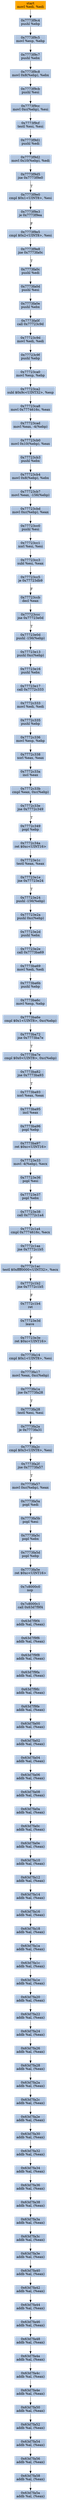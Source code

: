 digraph G {
node[shape=rectangle,style=filled,fillcolor=lightsteelblue,color=lightsteelblue]
bgcolor="transparent"
a0x7773f9c2movl_edi_edi[label="start\nmovl %edi, %edi",color="lightgrey",fillcolor="orange"];
a0x7773f9c4pushl_ebp[label="0x7773f9c4\npushl %ebp"];
a0x7773f9c5movl_esp_ebp[label="0x7773f9c5\nmovl %esp, %ebp"];
a0x7773f9c7pushl_ebx[label="0x7773f9c7\npushl %ebx"];
a0x7773f9c8movl_0x8ebp__ebx[label="0x7773f9c8\nmovl 0x8(%ebp), %ebx"];
a0x7773f9cbpushl_esi[label="0x7773f9cb\npushl %esi"];
a0x7773f9ccmovl_0xcebp__esi[label="0x7773f9cc\nmovl 0xc(%ebp), %esi"];
a0x7773f9cftestl_esi_esi[label="0x7773f9cf\ntestl %esi, %esi"];
a0x7773f9d1pushl_edi[label="0x7773f9d1\npushl %edi"];
a0x7773f9d2movl_0x10ebp__edi[label="0x7773f9d2\nmovl 0x10(%ebp), %edi"];
a0x7773f9d5jne_0x7773f9e0[label="0x7773f9d5\njne 0x7773f9e0"];
a0x7773f9e0cmpl_0x1UINT8_esi[label="0x7773f9e0\ncmpl $0x1<UINT8>, %esi"];
a0x7773f9e3je_0x7773f9ea[label="0x7773f9e3\nje 0x7773f9ea"];
a0x7773f9e5cmpl_0x2UINT8_esi[label="0x7773f9e5\ncmpl $0x2<UINT8>, %esi"];
a0x7773f9e8jne_0x7773fa0c[label="0x7773f9e8\njne 0x7773fa0c"];
a0x7773fa0cpushl_edi[label="0x7773fa0c\npushl %edi"];
a0x7773fa0dpushl_esi[label="0x7773fa0d\npushl %esi"];
a0x7773fa0epushl_ebx[label="0x7773fa0e\npushl %ebx"];
a0x7773fa0fcall_0x77723c9d[label="0x7773fa0f\ncall 0x77723c9d"];
a0x77723c9dmovl_edi_edi[label="0x77723c9d\nmovl %edi, %edi"];
a0x77723c9fpushl_ebp[label="0x77723c9f\npushl %ebp"];
a0x77723ca0movl_esp_ebp[label="0x77723ca0\nmovl %esp, %ebp"];
a0x77723ca2subl_0x9cUINT32_esp[label="0x77723ca2\nsubl $0x9c<UINT32>, %esp"];
a0x77723ca8movl_0x7774616c_eax[label="0x77723ca8\nmovl 0x7774616c, %eax"];
a0x77723cadmovl_eax__4ebp_[label="0x77723cad\nmovl %eax, -4(%ebp)"];
a0x77723cb0movl_0x10ebp__eax[label="0x77723cb0\nmovl 0x10(%ebp), %eax"];
a0x77723cb3pushl_ebx[label="0x77723cb3\npushl %ebx"];
a0x77723cb4movl_0x8ebp__ebx[label="0x77723cb4\nmovl 0x8(%ebp), %ebx"];
a0x77723cb7movl_eax__156ebp_[label="0x77723cb7\nmovl %eax, -156(%ebp)"];
a0x77723cbdmovl_0xcebp__eax[label="0x77723cbd\nmovl 0xc(%ebp), %eax"];
a0x77723cc0pushl_esi[label="0x77723cc0\npushl %esi"];
a0x77723cc1xorl_esi_esi[label="0x77723cc1\nxorl %esi, %esi"];
a0x77723cc3subl_esi_eax[label="0x77723cc3\nsubl %esi, %eax"];
a0x77723cc5je_0x77723db9[label="0x77723cc5\nje 0x77723db9"];
a0x77723ccbdecl_eax[label="0x77723ccb\ndecl %eax"];
a0x77723cccjne_0x77723e0d[label="0x77723ccc\njne 0x77723e0d"];
a0x77723e0dpushl__156ebp_[label="0x77723e0d\npushl -156(%ebp)"];
a0x77723e13pushl_0xcebp_[label="0x77723e13\npushl 0xc(%ebp)"];
a0x77723e16pushl_ebx[label="0x77723e16\npushl %ebx"];
a0x77723e17call_0x7772c333[label="0x77723e17\ncall 0x7772c333"];
a0x7772c333movl_edi_edi[label="0x7772c333\nmovl %edi, %edi"];
a0x7772c335pushl_ebp[label="0x7772c335\npushl %ebp"];
a0x7772c336movl_esp_ebp[label="0x7772c336\nmovl %esp, %ebp"];
a0x7772c338xorl_eax_eax[label="0x7772c338\nxorl %eax, %eax"];
a0x7772c33aincl_eax[label="0x7772c33a\nincl %eax"];
a0x7772c33bcmpl_eax_0xcebp_[label="0x7772c33b\ncmpl %eax, 0xc(%ebp)"];
a0x7772c33ejne_0x7772c349[label="0x7772c33e\njne 0x7772c349"];
a0x7772c349popl_ebp[label="0x7772c349\npopl %ebp"];
a0x7772c34aret_0xcUINT16[label="0x7772c34a\nret $0xc<UINT16>"];
a0x77723e1ctestl_eax_eax[label="0x77723e1c\ntestl %eax, %eax"];
a0x77723e1ejne_0x77723e24[label="0x77723e1e\njne 0x77723e24"];
a0x77723e24pushl__156ebp_[label="0x77723e24\npushl -156(%ebp)"];
a0x77723e2apushl_0xcebp_[label="0x77723e2a\npushl 0xc(%ebp)"];
a0x77723e2dpushl_ebx[label="0x77723e2d\npushl %ebx"];
a0x77723e2ecall_0x7773ba69[label="0x77723e2e\ncall 0x7773ba69"];
a0x7773ba69movl_edi_edi[label="0x7773ba69\nmovl %edi, %edi"];
a0x7773ba6bpushl_ebp[label="0x7773ba6b\npushl %ebp"];
a0x7773ba6cmovl_esp_ebp[label="0x7773ba6c\nmovl %esp, %ebp"];
a0x7773ba6ecmpl_0x1UINT8_0xcebp_[label="0x7773ba6e\ncmpl $0x1<UINT8>, 0xc(%ebp)"];
a0x7773ba72jne_0x7773ba7e[label="0x7773ba72\njne 0x7773ba7e"];
a0x7773ba7ecmpl_0x0UINT8_0xcebp_[label="0x7773ba7e\ncmpl $0x0<UINT8>, 0xc(%ebp)"];
a0x7773ba82jne_0x7773ba93[label="0x7773ba82\njne 0x7773ba93"];
a0x7773ba93xorl_eax_eax[label="0x7773ba93\nxorl %eax, %eax"];
a0x7773ba95incl_eax[label="0x7773ba95\nincl %eax"];
a0x7773ba96popl_ebp[label="0x7773ba96\npopl %ebp"];
a0x7773ba97ret_0xcUINT16[label="0x7773ba97\nret $0xc<UINT16>"];
a0x77723e33movl__4ebp__ecx[label="0x77723e33\nmovl -4(%ebp), %ecx"];
a0x77723e36popl_esi[label="0x77723e36\npopl %esi"];
a0x77723e37popl_ebx[label="0x77723e37\npopl %ebx"];
a0x77723e38call_0x7772c1a4[label="0x77723e38\ncall 0x7772c1a4"];
a0x7772c1a4cmpl_0x7774616c_ecx[label="0x7772c1a4\ncmpl 0x7774616c, %ecx"];
a0x7772c1aajne_0x7772c1b5[label="0x7772c1aa\njne 0x7772c1b5"];
a0x7772c1actestl_0xffff0000UINT32_ecx[label="0x7772c1ac\ntestl $0xffff0000<UINT32>, %ecx"];
a0x7772c1b2jne_0x7772c1b5[label="0x7772c1b2\njne 0x7772c1b5"];
a0x7772c1b4ret[label="0x7772c1b4\nret"];
a0x77723e3dleave_[label="0x77723e3d\nleave "];
a0x77723e3eret_0xcUINT16[label="0x77723e3e\nret $0xc<UINT16>"];
a0x7773fa14cmpl_0x1UINT8_esi[label="0x7773fa14\ncmpl $0x1<UINT8>, %esi"];
a0x7773fa17movl_eax_0xcebp_[label="0x7773fa17\nmovl %eax, 0xc(%ebp)"];
a0x7773fa1ajne_0x7773fa28[label="0x7773fa1a\njne 0x7773fa28"];
a0x7773fa28testl_esi_esi[label="0x7773fa28\ntestl %esi, %esi"];
a0x7773fa2aje_0x7773fa31[label="0x7773fa2a\nje 0x7773fa31"];
a0x7773fa2ccmpl_0x3UINT8_esi[label="0x7773fa2c\ncmpl $0x3<UINT8>, %esi"];
a0x7773fa2fjne_0x7773fa57[label="0x7773fa2f\njne 0x7773fa57"];
a0x7773fa57movl_0xcebp__eax[label="0x7773fa57\nmovl 0xc(%ebp), %eax"];
a0x7773fa5apopl_edi[label="0x7773fa5a\npopl %edi"];
a0x7773fa5bpopl_esi[label="0x7773fa5b\npopl %esi"];
a0x7773fa5cpopl_ebx[label="0x7773fa5c\npopl %ebx"];
a0x7773fa5dpopl_ebp[label="0x7773fa5d\npopl %ebp"];
a0x7773fa5eret_0xcUINT16[label="0x7773fa5e\nret $0xc<UINT16>"];
a0x7c8000c0nop_[label="0x7c8000c0\nnop "];
a0x7c8000c1call_0x63d7f9f4[label="0x7c8000c1\ncall 0x63d7f9f4"];
a0x63d7f9f4addb_al_eax_[label="0x63d7f9f4\naddb %al, (%eax)"];
a0x63d7f9f6addb_al_eax_[label="0x63d7f9f6\naddb %al, (%eax)"];
a0x63d7f9f8addb_al_eax_[label="0x63d7f9f8\naddb %al, (%eax)"];
a0x63d7f9faaddb_al_eax_[label="0x63d7f9fa\naddb %al, (%eax)"];
a0x63d7f9fcaddb_al_eax_[label="0x63d7f9fc\naddb %al, (%eax)"];
a0x63d7f9feaddb_al_eax_[label="0x63d7f9fe\naddb %al, (%eax)"];
a0x63d7fa00addb_al_eax_[label="0x63d7fa00\naddb %al, (%eax)"];
a0x63d7fa02addb_al_eax_[label="0x63d7fa02\naddb %al, (%eax)"];
a0x63d7fa04addb_al_eax_[label="0x63d7fa04\naddb %al, (%eax)"];
a0x63d7fa06addb_al_eax_[label="0x63d7fa06\naddb %al, (%eax)"];
a0x63d7fa08addb_al_eax_[label="0x63d7fa08\naddb %al, (%eax)"];
a0x63d7fa0aaddb_al_eax_[label="0x63d7fa0a\naddb %al, (%eax)"];
a0x63d7fa0caddb_al_eax_[label="0x63d7fa0c\naddb %al, (%eax)"];
a0x63d7fa0eaddb_al_eax_[label="0x63d7fa0e\naddb %al, (%eax)"];
a0x63d7fa10addb_al_eax_[label="0x63d7fa10\naddb %al, (%eax)"];
a0x63d7fa12addb_al_eax_[label="0x63d7fa12\naddb %al, (%eax)"];
a0x63d7fa14addb_al_eax_[label="0x63d7fa14\naddb %al, (%eax)"];
a0x63d7fa16addb_al_eax_[label="0x63d7fa16\naddb %al, (%eax)"];
a0x63d7fa18addb_al_eax_[label="0x63d7fa18\naddb %al, (%eax)"];
a0x63d7fa1aaddb_al_eax_[label="0x63d7fa1a\naddb %al, (%eax)"];
a0x63d7fa1caddb_al_eax_[label="0x63d7fa1c\naddb %al, (%eax)"];
a0x63d7fa1eaddb_al_eax_[label="0x63d7fa1e\naddb %al, (%eax)"];
a0x63d7fa20addb_al_eax_[label="0x63d7fa20\naddb %al, (%eax)"];
a0x63d7fa22addb_al_eax_[label="0x63d7fa22\naddb %al, (%eax)"];
a0x63d7fa24addb_al_eax_[label="0x63d7fa24\naddb %al, (%eax)"];
a0x63d7fa26addb_al_eax_[label="0x63d7fa26\naddb %al, (%eax)"];
a0x63d7fa28addb_al_eax_[label="0x63d7fa28\naddb %al, (%eax)"];
a0x63d7fa2aaddb_al_eax_[label="0x63d7fa2a\naddb %al, (%eax)"];
a0x63d7fa2caddb_al_eax_[label="0x63d7fa2c\naddb %al, (%eax)"];
a0x63d7fa2eaddb_al_eax_[label="0x63d7fa2e\naddb %al, (%eax)"];
a0x63d7fa30addb_al_eax_[label="0x63d7fa30\naddb %al, (%eax)"];
a0x63d7fa32addb_al_eax_[label="0x63d7fa32\naddb %al, (%eax)"];
a0x63d7fa34addb_al_eax_[label="0x63d7fa34\naddb %al, (%eax)"];
a0x63d7fa36addb_al_eax_[label="0x63d7fa36\naddb %al, (%eax)"];
a0x63d7fa38addb_al_eax_[label="0x63d7fa38\naddb %al, (%eax)"];
a0x63d7fa3aaddb_al_eax_[label="0x63d7fa3a\naddb %al, (%eax)"];
a0x63d7fa3caddb_al_eax_[label="0x63d7fa3c\naddb %al, (%eax)"];
a0x63d7fa3eaddb_al_eax_[label="0x63d7fa3e\naddb %al, (%eax)"];
a0x63d7fa40addb_al_eax_[label="0x63d7fa40\naddb %al, (%eax)"];
a0x63d7fa42addb_al_eax_[label="0x63d7fa42\naddb %al, (%eax)"];
a0x63d7fa44addb_al_eax_[label="0x63d7fa44\naddb %al, (%eax)"];
a0x63d7fa46addb_al_eax_[label="0x63d7fa46\naddb %al, (%eax)"];
a0x63d7fa48addb_al_eax_[label="0x63d7fa48\naddb %al, (%eax)"];
a0x63d7fa4aaddb_al_eax_[label="0x63d7fa4a\naddb %al, (%eax)"];
a0x63d7fa4caddb_al_eax_[label="0x63d7fa4c\naddb %al, (%eax)"];
a0x63d7fa4eaddb_al_eax_[label="0x63d7fa4e\naddb %al, (%eax)"];
a0x63d7fa50addb_al_eax_[label="0x63d7fa50\naddb %al, (%eax)"];
a0x63d7fa52addb_al_eax_[label="0x63d7fa52\naddb %al, (%eax)"];
a0x63d7fa54addb_al_eax_[label="0x63d7fa54\naddb %al, (%eax)"];
a0x63d7fa56addb_al_eax_[label="0x63d7fa56\naddb %al, (%eax)"];
a0x63d7fa58addb_al_eax_[label="0x63d7fa58\naddb %al, (%eax)"];
a0x63d7fa5aaddb_al_eax_[label="0x63d7fa5a\naddb %al, (%eax)"];
a0x7773f9c2movl_edi_edi -> a0x7773f9c4pushl_ebp [color="#000000"];
a0x7773f9c4pushl_ebp -> a0x7773f9c5movl_esp_ebp [color="#000000"];
a0x7773f9c5movl_esp_ebp -> a0x7773f9c7pushl_ebx [color="#000000"];
a0x7773f9c7pushl_ebx -> a0x7773f9c8movl_0x8ebp__ebx [color="#000000"];
a0x7773f9c8movl_0x8ebp__ebx -> a0x7773f9cbpushl_esi [color="#000000"];
a0x7773f9cbpushl_esi -> a0x7773f9ccmovl_0xcebp__esi [color="#000000"];
a0x7773f9ccmovl_0xcebp__esi -> a0x7773f9cftestl_esi_esi [color="#000000"];
a0x7773f9cftestl_esi_esi -> a0x7773f9d1pushl_edi [color="#000000"];
a0x7773f9d1pushl_edi -> a0x7773f9d2movl_0x10ebp__edi [color="#000000"];
a0x7773f9d2movl_0x10ebp__edi -> a0x7773f9d5jne_0x7773f9e0 [color="#000000"];
a0x7773f9d5jne_0x7773f9e0 -> a0x7773f9e0cmpl_0x1UINT8_esi [color="#000000",label="T"];
a0x7773f9e0cmpl_0x1UINT8_esi -> a0x7773f9e3je_0x7773f9ea [color="#000000"];
a0x7773f9e3je_0x7773f9ea -> a0x7773f9e5cmpl_0x2UINT8_esi [color="#000000",label="F"];
a0x7773f9e5cmpl_0x2UINT8_esi -> a0x7773f9e8jne_0x7773fa0c [color="#000000"];
a0x7773f9e8jne_0x7773fa0c -> a0x7773fa0cpushl_edi [color="#000000",label="T"];
a0x7773fa0cpushl_edi -> a0x7773fa0dpushl_esi [color="#000000"];
a0x7773fa0dpushl_esi -> a0x7773fa0epushl_ebx [color="#000000"];
a0x7773fa0epushl_ebx -> a0x7773fa0fcall_0x77723c9d [color="#000000"];
a0x7773fa0fcall_0x77723c9d -> a0x77723c9dmovl_edi_edi [color="#000000"];
a0x77723c9dmovl_edi_edi -> a0x77723c9fpushl_ebp [color="#000000"];
a0x77723c9fpushl_ebp -> a0x77723ca0movl_esp_ebp [color="#000000"];
a0x77723ca0movl_esp_ebp -> a0x77723ca2subl_0x9cUINT32_esp [color="#000000"];
a0x77723ca2subl_0x9cUINT32_esp -> a0x77723ca8movl_0x7774616c_eax [color="#000000"];
a0x77723ca8movl_0x7774616c_eax -> a0x77723cadmovl_eax__4ebp_ [color="#000000"];
a0x77723cadmovl_eax__4ebp_ -> a0x77723cb0movl_0x10ebp__eax [color="#000000"];
a0x77723cb0movl_0x10ebp__eax -> a0x77723cb3pushl_ebx [color="#000000"];
a0x77723cb3pushl_ebx -> a0x77723cb4movl_0x8ebp__ebx [color="#000000"];
a0x77723cb4movl_0x8ebp__ebx -> a0x77723cb7movl_eax__156ebp_ [color="#000000"];
a0x77723cb7movl_eax__156ebp_ -> a0x77723cbdmovl_0xcebp__eax [color="#000000"];
a0x77723cbdmovl_0xcebp__eax -> a0x77723cc0pushl_esi [color="#000000"];
a0x77723cc0pushl_esi -> a0x77723cc1xorl_esi_esi [color="#000000"];
a0x77723cc1xorl_esi_esi -> a0x77723cc3subl_esi_eax [color="#000000"];
a0x77723cc3subl_esi_eax -> a0x77723cc5je_0x77723db9 [color="#000000"];
a0x77723cc5je_0x77723db9 -> a0x77723ccbdecl_eax [color="#000000",label="F"];
a0x77723ccbdecl_eax -> a0x77723cccjne_0x77723e0d [color="#000000"];
a0x77723cccjne_0x77723e0d -> a0x77723e0dpushl__156ebp_ [color="#000000",label="T"];
a0x77723e0dpushl__156ebp_ -> a0x77723e13pushl_0xcebp_ [color="#000000"];
a0x77723e13pushl_0xcebp_ -> a0x77723e16pushl_ebx [color="#000000"];
a0x77723e16pushl_ebx -> a0x77723e17call_0x7772c333 [color="#000000"];
a0x77723e17call_0x7772c333 -> a0x7772c333movl_edi_edi [color="#000000"];
a0x7772c333movl_edi_edi -> a0x7772c335pushl_ebp [color="#000000"];
a0x7772c335pushl_ebp -> a0x7772c336movl_esp_ebp [color="#000000"];
a0x7772c336movl_esp_ebp -> a0x7772c338xorl_eax_eax [color="#000000"];
a0x7772c338xorl_eax_eax -> a0x7772c33aincl_eax [color="#000000"];
a0x7772c33aincl_eax -> a0x7772c33bcmpl_eax_0xcebp_ [color="#000000"];
a0x7772c33bcmpl_eax_0xcebp_ -> a0x7772c33ejne_0x7772c349 [color="#000000"];
a0x7772c33ejne_0x7772c349 -> a0x7772c349popl_ebp [color="#000000",label="T"];
a0x7772c349popl_ebp -> a0x7772c34aret_0xcUINT16 [color="#000000"];
a0x7772c34aret_0xcUINT16 -> a0x77723e1ctestl_eax_eax [color="#000000"];
a0x77723e1ctestl_eax_eax -> a0x77723e1ejne_0x77723e24 [color="#000000"];
a0x77723e1ejne_0x77723e24 -> a0x77723e24pushl__156ebp_ [color="#000000",label="T"];
a0x77723e24pushl__156ebp_ -> a0x77723e2apushl_0xcebp_ [color="#000000"];
a0x77723e2apushl_0xcebp_ -> a0x77723e2dpushl_ebx [color="#000000"];
a0x77723e2dpushl_ebx -> a0x77723e2ecall_0x7773ba69 [color="#000000"];
a0x77723e2ecall_0x7773ba69 -> a0x7773ba69movl_edi_edi [color="#000000"];
a0x7773ba69movl_edi_edi -> a0x7773ba6bpushl_ebp [color="#000000"];
a0x7773ba6bpushl_ebp -> a0x7773ba6cmovl_esp_ebp [color="#000000"];
a0x7773ba6cmovl_esp_ebp -> a0x7773ba6ecmpl_0x1UINT8_0xcebp_ [color="#000000"];
a0x7773ba6ecmpl_0x1UINT8_0xcebp_ -> a0x7773ba72jne_0x7773ba7e [color="#000000"];
a0x7773ba72jne_0x7773ba7e -> a0x7773ba7ecmpl_0x0UINT8_0xcebp_ [color="#000000",label="T"];
a0x7773ba7ecmpl_0x0UINT8_0xcebp_ -> a0x7773ba82jne_0x7773ba93 [color="#000000"];
a0x7773ba82jne_0x7773ba93 -> a0x7773ba93xorl_eax_eax [color="#000000",label="T"];
a0x7773ba93xorl_eax_eax -> a0x7773ba95incl_eax [color="#000000"];
a0x7773ba95incl_eax -> a0x7773ba96popl_ebp [color="#000000"];
a0x7773ba96popl_ebp -> a0x7773ba97ret_0xcUINT16 [color="#000000"];
a0x7773ba97ret_0xcUINT16 -> a0x77723e33movl__4ebp__ecx [color="#000000"];
a0x77723e33movl__4ebp__ecx -> a0x77723e36popl_esi [color="#000000"];
a0x77723e36popl_esi -> a0x77723e37popl_ebx [color="#000000"];
a0x77723e37popl_ebx -> a0x77723e38call_0x7772c1a4 [color="#000000"];
a0x77723e38call_0x7772c1a4 -> a0x7772c1a4cmpl_0x7774616c_ecx [color="#000000"];
a0x7772c1a4cmpl_0x7774616c_ecx -> a0x7772c1aajne_0x7772c1b5 [color="#000000"];
a0x7772c1aajne_0x7772c1b5 -> a0x7772c1actestl_0xffff0000UINT32_ecx [color="#000000",label="F"];
a0x7772c1actestl_0xffff0000UINT32_ecx -> a0x7772c1b2jne_0x7772c1b5 [color="#000000"];
a0x7772c1b2jne_0x7772c1b5 -> a0x7772c1b4ret [color="#000000",label="F"];
a0x7772c1b4ret -> a0x77723e3dleave_ [color="#000000"];
a0x77723e3dleave_ -> a0x77723e3eret_0xcUINT16 [color="#000000"];
a0x77723e3eret_0xcUINT16 -> a0x7773fa14cmpl_0x1UINT8_esi [color="#000000"];
a0x7773fa14cmpl_0x1UINT8_esi -> a0x7773fa17movl_eax_0xcebp_ [color="#000000"];
a0x7773fa17movl_eax_0xcebp_ -> a0x7773fa1ajne_0x7773fa28 [color="#000000"];
a0x7773fa1ajne_0x7773fa28 -> a0x7773fa28testl_esi_esi [color="#000000",label="T"];
a0x7773fa28testl_esi_esi -> a0x7773fa2aje_0x7773fa31 [color="#000000"];
a0x7773fa2aje_0x7773fa31 -> a0x7773fa2ccmpl_0x3UINT8_esi [color="#000000",label="F"];
a0x7773fa2ccmpl_0x3UINT8_esi -> a0x7773fa2fjne_0x7773fa57 [color="#000000"];
a0x7773fa2fjne_0x7773fa57 -> a0x7773fa57movl_0xcebp__eax [color="#000000",label="T"];
a0x7773fa57movl_0xcebp__eax -> a0x7773fa5apopl_edi [color="#000000"];
a0x7773fa5apopl_edi -> a0x7773fa5bpopl_esi [color="#000000"];
a0x7773fa5bpopl_esi -> a0x7773fa5cpopl_ebx [color="#000000"];
a0x7773fa5cpopl_ebx -> a0x7773fa5dpopl_ebp [color="#000000"];
a0x7773fa5dpopl_ebp -> a0x7773fa5eret_0xcUINT16 [color="#000000"];
a0x7773fa5eret_0xcUINT16 -> a0x7c8000c0nop_ [color="#000000"];
a0x7c8000c0nop_ -> a0x7c8000c1call_0x63d7f9f4 [color="#000000"];
a0x7c8000c1call_0x63d7f9f4 -> a0x63d7f9f4addb_al_eax_ [color="#000000"];
a0x63d7f9f4addb_al_eax_ -> a0x63d7f9f6addb_al_eax_ [color="#000000"];
a0x63d7f9f6addb_al_eax_ -> a0x63d7f9f8addb_al_eax_ [color="#000000"];
a0x63d7f9f8addb_al_eax_ -> a0x63d7f9faaddb_al_eax_ [color="#000000"];
a0x63d7f9faaddb_al_eax_ -> a0x63d7f9fcaddb_al_eax_ [color="#000000"];
a0x63d7f9fcaddb_al_eax_ -> a0x63d7f9feaddb_al_eax_ [color="#000000"];
a0x63d7f9feaddb_al_eax_ -> a0x63d7fa00addb_al_eax_ [color="#000000"];
a0x63d7fa00addb_al_eax_ -> a0x63d7fa02addb_al_eax_ [color="#000000"];
a0x63d7fa02addb_al_eax_ -> a0x63d7fa04addb_al_eax_ [color="#000000"];
a0x63d7fa04addb_al_eax_ -> a0x63d7fa06addb_al_eax_ [color="#000000"];
a0x63d7fa06addb_al_eax_ -> a0x63d7fa08addb_al_eax_ [color="#000000"];
a0x63d7fa08addb_al_eax_ -> a0x63d7fa0aaddb_al_eax_ [color="#000000"];
a0x63d7fa0aaddb_al_eax_ -> a0x63d7fa0caddb_al_eax_ [color="#000000"];
a0x63d7fa0caddb_al_eax_ -> a0x63d7fa0eaddb_al_eax_ [color="#000000"];
a0x63d7fa0eaddb_al_eax_ -> a0x63d7fa10addb_al_eax_ [color="#000000"];
a0x63d7fa10addb_al_eax_ -> a0x63d7fa12addb_al_eax_ [color="#000000"];
a0x63d7fa12addb_al_eax_ -> a0x63d7fa14addb_al_eax_ [color="#000000"];
a0x63d7fa14addb_al_eax_ -> a0x63d7fa16addb_al_eax_ [color="#000000"];
a0x63d7fa16addb_al_eax_ -> a0x63d7fa18addb_al_eax_ [color="#000000"];
a0x63d7fa18addb_al_eax_ -> a0x63d7fa1aaddb_al_eax_ [color="#000000"];
a0x63d7fa1aaddb_al_eax_ -> a0x63d7fa1caddb_al_eax_ [color="#000000"];
a0x63d7fa1caddb_al_eax_ -> a0x63d7fa1eaddb_al_eax_ [color="#000000"];
a0x63d7fa1eaddb_al_eax_ -> a0x63d7fa20addb_al_eax_ [color="#000000"];
a0x63d7fa20addb_al_eax_ -> a0x63d7fa22addb_al_eax_ [color="#000000"];
a0x63d7fa22addb_al_eax_ -> a0x63d7fa24addb_al_eax_ [color="#000000"];
a0x63d7fa24addb_al_eax_ -> a0x63d7fa26addb_al_eax_ [color="#000000"];
a0x63d7fa26addb_al_eax_ -> a0x63d7fa28addb_al_eax_ [color="#000000"];
a0x63d7fa28addb_al_eax_ -> a0x63d7fa2aaddb_al_eax_ [color="#000000"];
a0x63d7fa2aaddb_al_eax_ -> a0x63d7fa2caddb_al_eax_ [color="#000000"];
a0x63d7fa2caddb_al_eax_ -> a0x63d7fa2eaddb_al_eax_ [color="#000000"];
a0x63d7fa2eaddb_al_eax_ -> a0x63d7fa30addb_al_eax_ [color="#000000"];
a0x63d7fa30addb_al_eax_ -> a0x63d7fa32addb_al_eax_ [color="#000000"];
a0x63d7fa32addb_al_eax_ -> a0x63d7fa34addb_al_eax_ [color="#000000"];
a0x63d7fa34addb_al_eax_ -> a0x63d7fa36addb_al_eax_ [color="#000000"];
a0x63d7fa36addb_al_eax_ -> a0x63d7fa38addb_al_eax_ [color="#000000"];
a0x63d7fa38addb_al_eax_ -> a0x63d7fa3aaddb_al_eax_ [color="#000000"];
a0x63d7fa3aaddb_al_eax_ -> a0x63d7fa3caddb_al_eax_ [color="#000000"];
a0x63d7fa3caddb_al_eax_ -> a0x63d7fa3eaddb_al_eax_ [color="#000000"];
a0x63d7fa3eaddb_al_eax_ -> a0x63d7fa40addb_al_eax_ [color="#000000"];
a0x63d7fa40addb_al_eax_ -> a0x63d7fa42addb_al_eax_ [color="#000000"];
a0x63d7fa42addb_al_eax_ -> a0x63d7fa44addb_al_eax_ [color="#000000"];
a0x63d7fa44addb_al_eax_ -> a0x63d7fa46addb_al_eax_ [color="#000000"];
a0x63d7fa46addb_al_eax_ -> a0x63d7fa48addb_al_eax_ [color="#000000"];
a0x63d7fa48addb_al_eax_ -> a0x63d7fa4aaddb_al_eax_ [color="#000000"];
a0x63d7fa4aaddb_al_eax_ -> a0x63d7fa4caddb_al_eax_ [color="#000000"];
a0x63d7fa4caddb_al_eax_ -> a0x63d7fa4eaddb_al_eax_ [color="#000000"];
a0x63d7fa4eaddb_al_eax_ -> a0x63d7fa50addb_al_eax_ [color="#000000"];
a0x63d7fa50addb_al_eax_ -> a0x63d7fa52addb_al_eax_ [color="#000000"];
a0x63d7fa52addb_al_eax_ -> a0x63d7fa54addb_al_eax_ [color="#000000"];
a0x63d7fa54addb_al_eax_ -> a0x63d7fa56addb_al_eax_ [color="#000000"];
a0x63d7fa56addb_al_eax_ -> a0x63d7fa58addb_al_eax_ [color="#000000"];
a0x63d7fa58addb_al_eax_ -> a0x63d7fa5aaddb_al_eax_ [color="#000000"];
}
